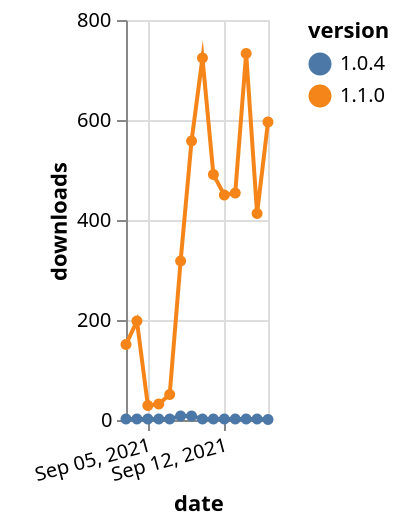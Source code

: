 {"$schema": "https://vega.github.io/schema/vega-lite/v5.json", "description": "A simple bar chart with embedded data.", "data": {"values": [{"date": "2021-09-03", "total": 16570, "delta": 2, "version": "1.0.4"}, {"date": "2021-09-04", "total": 16572, "delta": 2, "version": "1.0.4"}, {"date": "2021-09-05", "total": 16574, "delta": 2, "version": "1.0.4"}, {"date": "2021-09-06", "total": 16576, "delta": 2, "version": "1.0.4"}, {"date": "2021-09-07", "total": 16578, "delta": 2, "version": "1.0.4"}, {"date": "2021-09-08", "total": 16586, "delta": 8, "version": "1.0.4"}, {"date": "2021-09-09", "total": 16594, "delta": 8, "version": "1.0.4"}, {"date": "2021-09-10", "total": 16596, "delta": 2, "version": "1.0.4"}, {"date": "2021-09-11", "total": 16598, "delta": 2, "version": "1.0.4"}, {"date": "2021-09-12", "total": 16600, "delta": 2, "version": "1.0.4"}, {"date": "2021-09-13", "total": 16602, "delta": 2, "version": "1.0.4"}, {"date": "2021-09-14", "total": 16604, "delta": 2, "version": "1.0.4"}, {"date": "2021-09-15", "total": 16606, "delta": 2, "version": "1.0.4"}, {"date": "2021-09-16", "total": 16607, "delta": 1, "version": "1.0.4"}, {"date": "2021-09-03", "total": 58708, "delta": 151, "version": "1.1.0"}, {"date": "2021-09-04", "total": 58906, "delta": 198, "version": "1.1.0"}, {"date": "2021-09-05", "total": 58935, "delta": 29, "version": "1.1.0"}, {"date": "2021-09-06", "total": 58967, "delta": 32, "version": "1.1.0"}, {"date": "2021-09-07", "total": 59018, "delta": 51, "version": "1.1.0"}, {"date": "2021-09-08", "total": 59336, "delta": 318, "version": "1.1.0"}, {"date": "2021-09-09", "total": 59894, "delta": 558, "version": "1.1.0"}, {"date": "2021-09-10", "total": 60618, "delta": 724, "version": "1.1.0"}, {"date": "2021-09-11", "total": 61109, "delta": 491, "version": "1.1.0"}, {"date": "2021-09-12", "total": 61559, "delta": 450, "version": "1.1.0"}, {"date": "2021-09-13", "total": 62013, "delta": 454, "version": "1.1.0"}, {"date": "2021-09-14", "total": 62746, "delta": 733, "version": "1.1.0"}, {"date": "2021-09-15", "total": 63159, "delta": 413, "version": "1.1.0"}, {"date": "2021-09-16", "total": 63755, "delta": 596, "version": "1.1.0"}]}, "width": "container", "mark": {"type": "line", "point": {"filled": true}}, "encoding": {"x": {"field": "date", "type": "temporal", "timeUnit": "yearmonthdate", "title": "date", "axis": {"labelAngle": -15}}, "y": {"field": "delta", "type": "quantitative", "title": "downloads"}, "color": {"field": "version", "type": "nominal"}, "tooltip": {"field": "delta"}}}